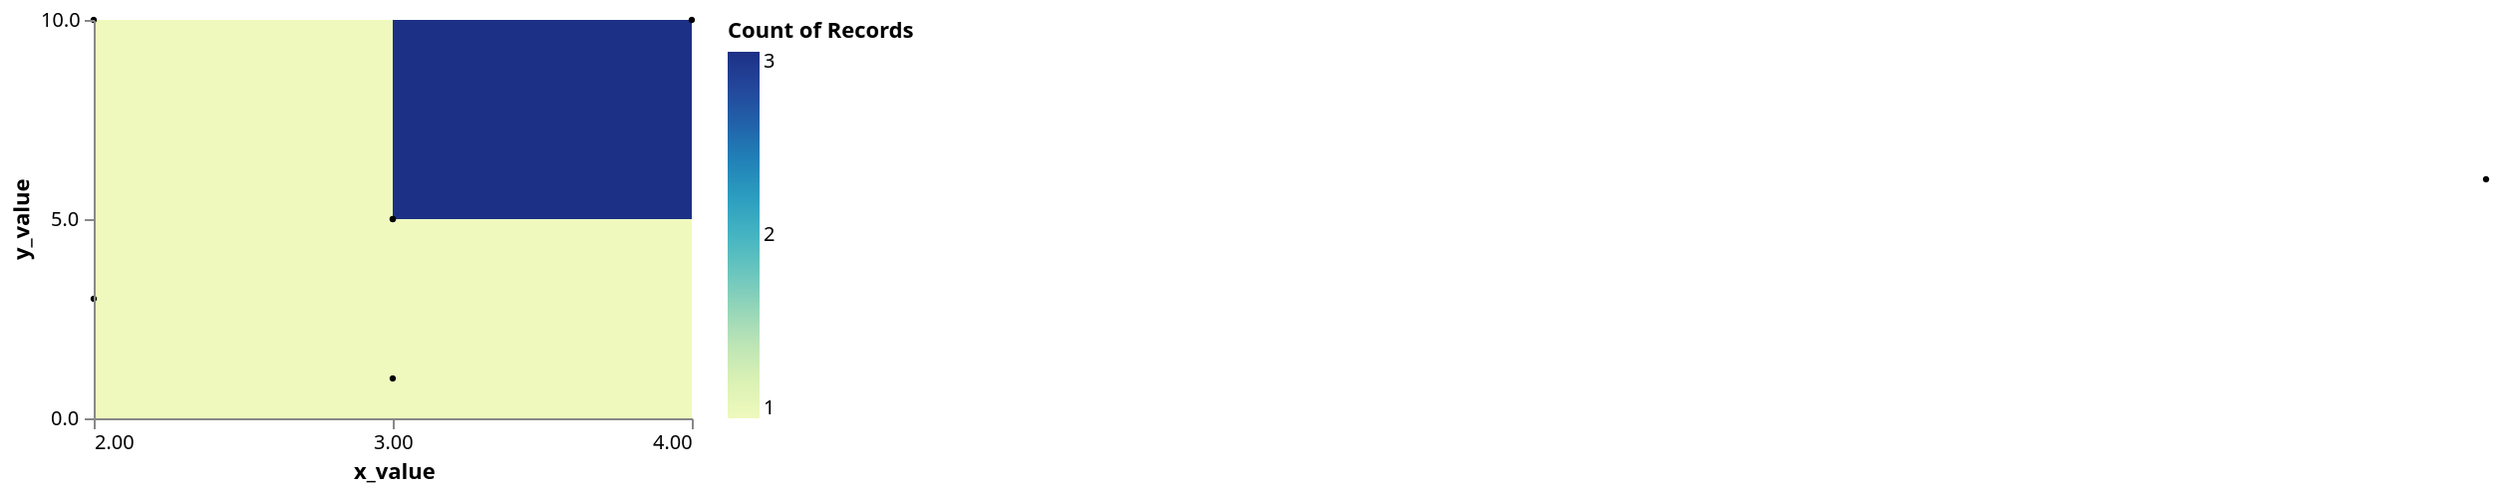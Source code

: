 {
  "$schema": "https://vega.github.io/schema/vega/v5.json",
  "background": "white",
  "padding": 5,
  "width": 300,
  "height": 200,
  "style": "cell",
    "signals": [
    {
      "name": "bandwidthX", "value": 3,
      "bind": {"input": "range", "min": 1, "max": 100, "step": 1}
     },
    {
      "name": "bandwidthY", "value": 3,
      "bind": {"input": "range", "min": 1, "max": 100, "step": 1}
     },
    { "name": "x_name", "value": "x_value",
      "bind": {"input": "text"} 
      },

  { "name": "y_name", "value": "y_value",
          "bind": {"input": "text"} 
      }
  ],
  "data": [
      {
      "name": "points",
      "values": [
          {"x_value": 2, "y_value": 10},
          {"x_value": 3, "y_value": 5},
          {"x_value": 3, "y_value": 5},
          {"x_value": 10, "y_value": 6},
          {"x_value": 2, "y_value": 3},
          {"x_value": 4, "y_value": 10},
          {"x_value": 3, "y_value": 1}
        ]
      },
    {
      "name": "source_0",
      "values": [
          {"x_value": 2, "y_value": 10},
          {"x_value": 3, "y_value": 5},
          {"x_value": 3, "y_value": 5},
          {"x_value": 2, "y_value": 3},
          {"x_value": 4, "y_value": 10},
          {"x_value": 3, "y_value": 1}
        ],
      "format": {"type": "json"},
      "transform": [

        {
          "type": "extent",
          "field": {"signal": "x_name"},
          "signal": "x_extent"
        },
        {
          "type": "bin",
          "field": {"signal": "x_name"},
          "as": [
            "x_start",
            "x_end"
          ],
          "signal": "x_bins",
          "extent": {"signal": "x_extent"},
          "maxbins": {"signal": "bandwidthX"}
        },
        {
          "type": "extent",
          "field": {"signal": "y_name"},
          "signal": "y_extent"
        },
        {
          "type": "bin",
          "field": {"signal": "y_name"},
          "as": [
            "y_start",
            "y_end"
          ],
          "signal": "y_bins",
          "extent": {"signal": "y_extent"},
          "maxbins": {"signal": "bandwidthY"}
        },
        {
          "type": "aggregate",
          "groupby": [
            "x_start",
            "x_end",
            "y_start",
            "y_end"
          ],
          "ops": ["count"],
          "as": ["__count"]
        }
      ]
    }
  ],
  "marks": [
    {
      "name": "marks",
      "type": "rect",
      "style": ["rect"],
      "from": {"data": "source_0"},
      "encode": {
        "update": {
          "fill": {"scale": "color", "field": "__count"},
          "x2": {
            "scale": "x",
            "field": "x_start"
          },
          "x": {
            "scale": "x",
            "field": "x_end"
          },
          "y2": {
            "scale": "y",
            "field": "y_start"
          },
          "y": {
            "scale": "y",
            "field": "y_end"
          }
        }
      }
    },
        {
      "type": "symbol",
      "from": {"data": "points"},
      "encode": {
        "enter": {
          "fillOpacity": {"value": 1},
          "fill": {"value": "black"}
        },
        "update": {
          "x": {"scale": "x", "field" : {"signal": "x_name"}},
          "y": {"scale": "y", "field" : {"signal": "y_name"}},
          "size": {"value": 10}
        }
      }
    }
  ],
  "scales": [
    {
      "name": "x",
      "type": "linear",
      "domain": {
        "signal": "[x_bins.start, x_bins.stop]"
      },
      "range": [0, {"signal": "width"}],
      "bins": {"signal": "x_bins"},
      "zero": false
    },
    {
      "name": "y",
      "type": "linear",
      "domain": {
        "signal": "[y_bins.start, y_bins.stop]"
      },
      "range": [{"signal": "height"}, 0],
      "bins": {"signal": "y_bins"},
      "zero": false
    },
    {
      "name": "color",
      "type": "linear",
      "domain": {"data": "source_0", "field": "__count"},
      "range": "heatmap",
      "interpolate": "hcl",
      "zero": false
    }
  ],
  "axes": [
    {
      "scale": "x",
      "orient": "bottom",
      "grid": false,
      "title": {"signal": "x_name"},
      "labelFlush": true,
      "labelOverlap": true,
      "tickCount": {"signal": "ceil(width/3)"},
      "zindex": 1
    },
    {
      "scale": "y",
      "orient": "left",
      "grid": false,
      "title": {"signal": "y_name"},
      "labelOverlap": true,
      "tickCount": {"signal": "ceil(height/3)"},
      "zindex": 1
    }
  ],
  "legends": [
    {
      "fill": "color",
      "gradientLength": {"signal": "height - 16"},
      "title": "Count of Records"
    }
  ],
  "config": {"style": {"cell": {"stroke": "transparent"}}}
}